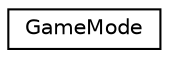 digraph "Graphical Class Hierarchy"
{
 // LATEX_PDF_SIZE
  edge [fontname="Helvetica",fontsize="10",labelfontname="Helvetica",labelfontsize="10"];
  node [fontname="Helvetica",fontsize="10",shape=record];
  rankdir="LR";
  Node0 [label="GameMode",height=0.2,width=0.4,color="black", fillcolor="white", style="filled",URL="$d8/d48/struct_game_mode.htm",tooltip=" "];
}
